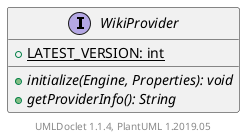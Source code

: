 @startuml

    interface WikiProvider [[WikiProvider.html]] {
        {static} +LATEST_VERSION: int
        {abstract} +initialize(Engine, Properties): void
        {abstract} +getProviderInfo(): String
    }


    center footer UMLDoclet 1.1.4, PlantUML 1.2019.05
@enduml
